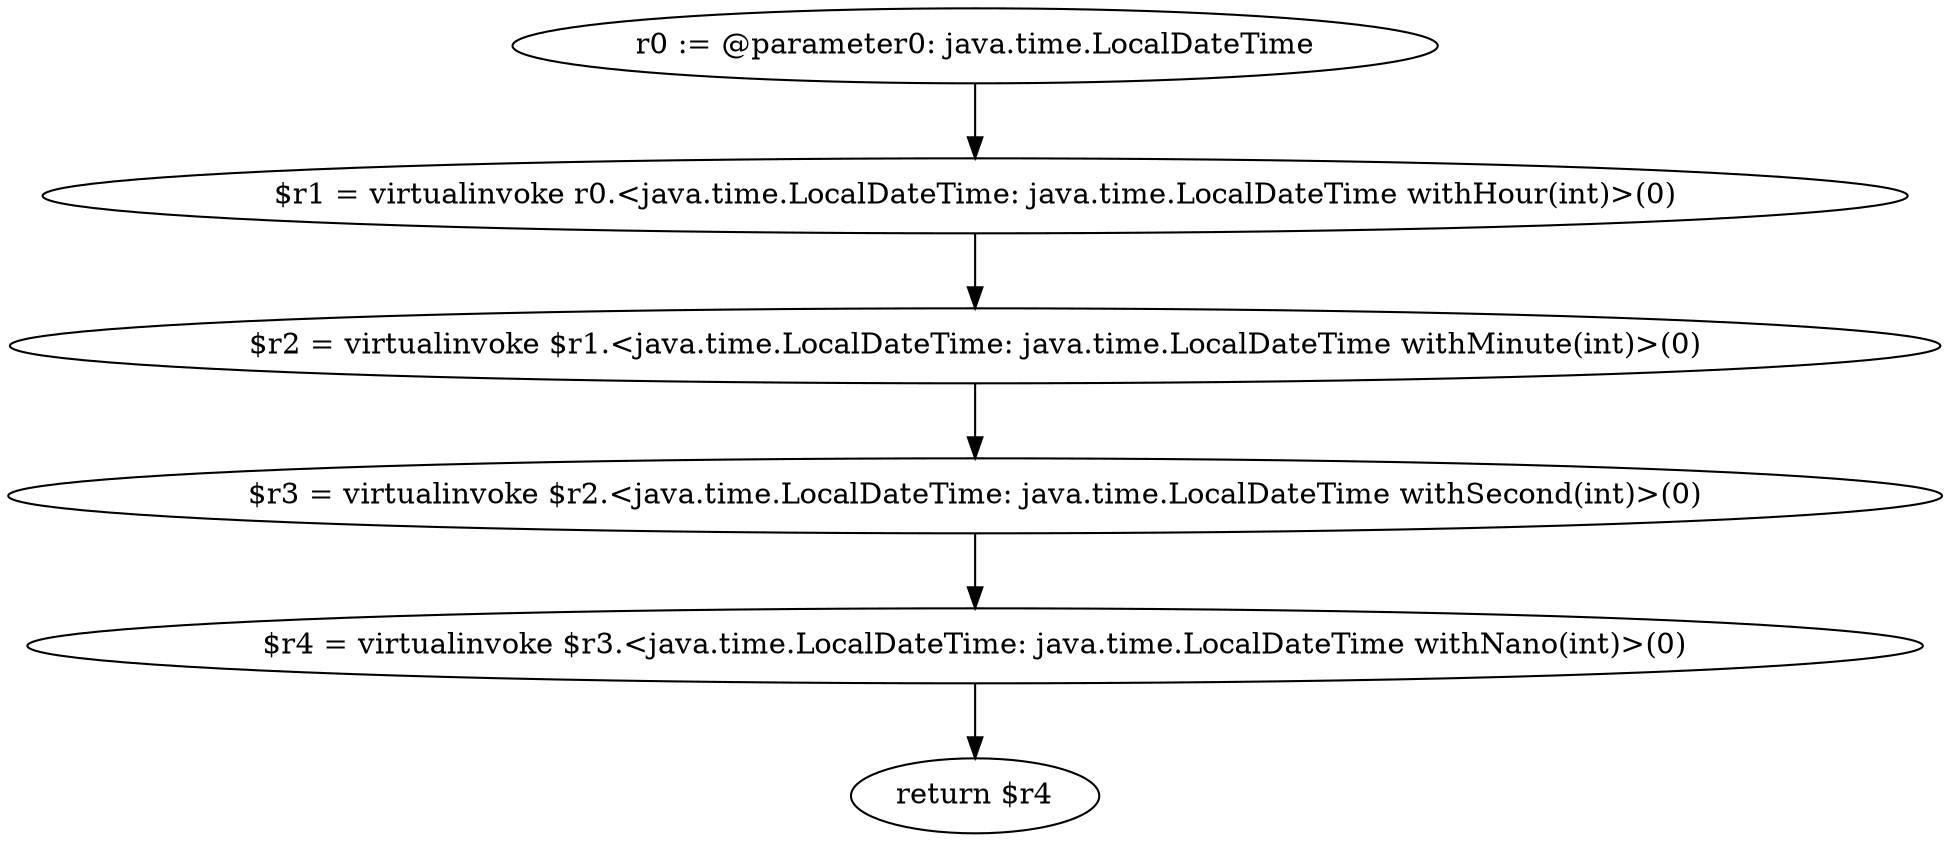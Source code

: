 digraph "unitGraph" {
    "r0 := @parameter0: java.time.LocalDateTime"
    "$r1 = virtualinvoke r0.<java.time.LocalDateTime: java.time.LocalDateTime withHour(int)>(0)"
    "$r2 = virtualinvoke $r1.<java.time.LocalDateTime: java.time.LocalDateTime withMinute(int)>(0)"
    "$r3 = virtualinvoke $r2.<java.time.LocalDateTime: java.time.LocalDateTime withSecond(int)>(0)"
    "$r4 = virtualinvoke $r3.<java.time.LocalDateTime: java.time.LocalDateTime withNano(int)>(0)"
    "return $r4"
    "r0 := @parameter0: java.time.LocalDateTime"->"$r1 = virtualinvoke r0.<java.time.LocalDateTime: java.time.LocalDateTime withHour(int)>(0)";
    "$r1 = virtualinvoke r0.<java.time.LocalDateTime: java.time.LocalDateTime withHour(int)>(0)"->"$r2 = virtualinvoke $r1.<java.time.LocalDateTime: java.time.LocalDateTime withMinute(int)>(0)";
    "$r2 = virtualinvoke $r1.<java.time.LocalDateTime: java.time.LocalDateTime withMinute(int)>(0)"->"$r3 = virtualinvoke $r2.<java.time.LocalDateTime: java.time.LocalDateTime withSecond(int)>(0)";
    "$r3 = virtualinvoke $r2.<java.time.LocalDateTime: java.time.LocalDateTime withSecond(int)>(0)"->"$r4 = virtualinvoke $r3.<java.time.LocalDateTime: java.time.LocalDateTime withNano(int)>(0)";
    "$r4 = virtualinvoke $r3.<java.time.LocalDateTime: java.time.LocalDateTime withNano(int)>(0)"->"return $r4";
}
